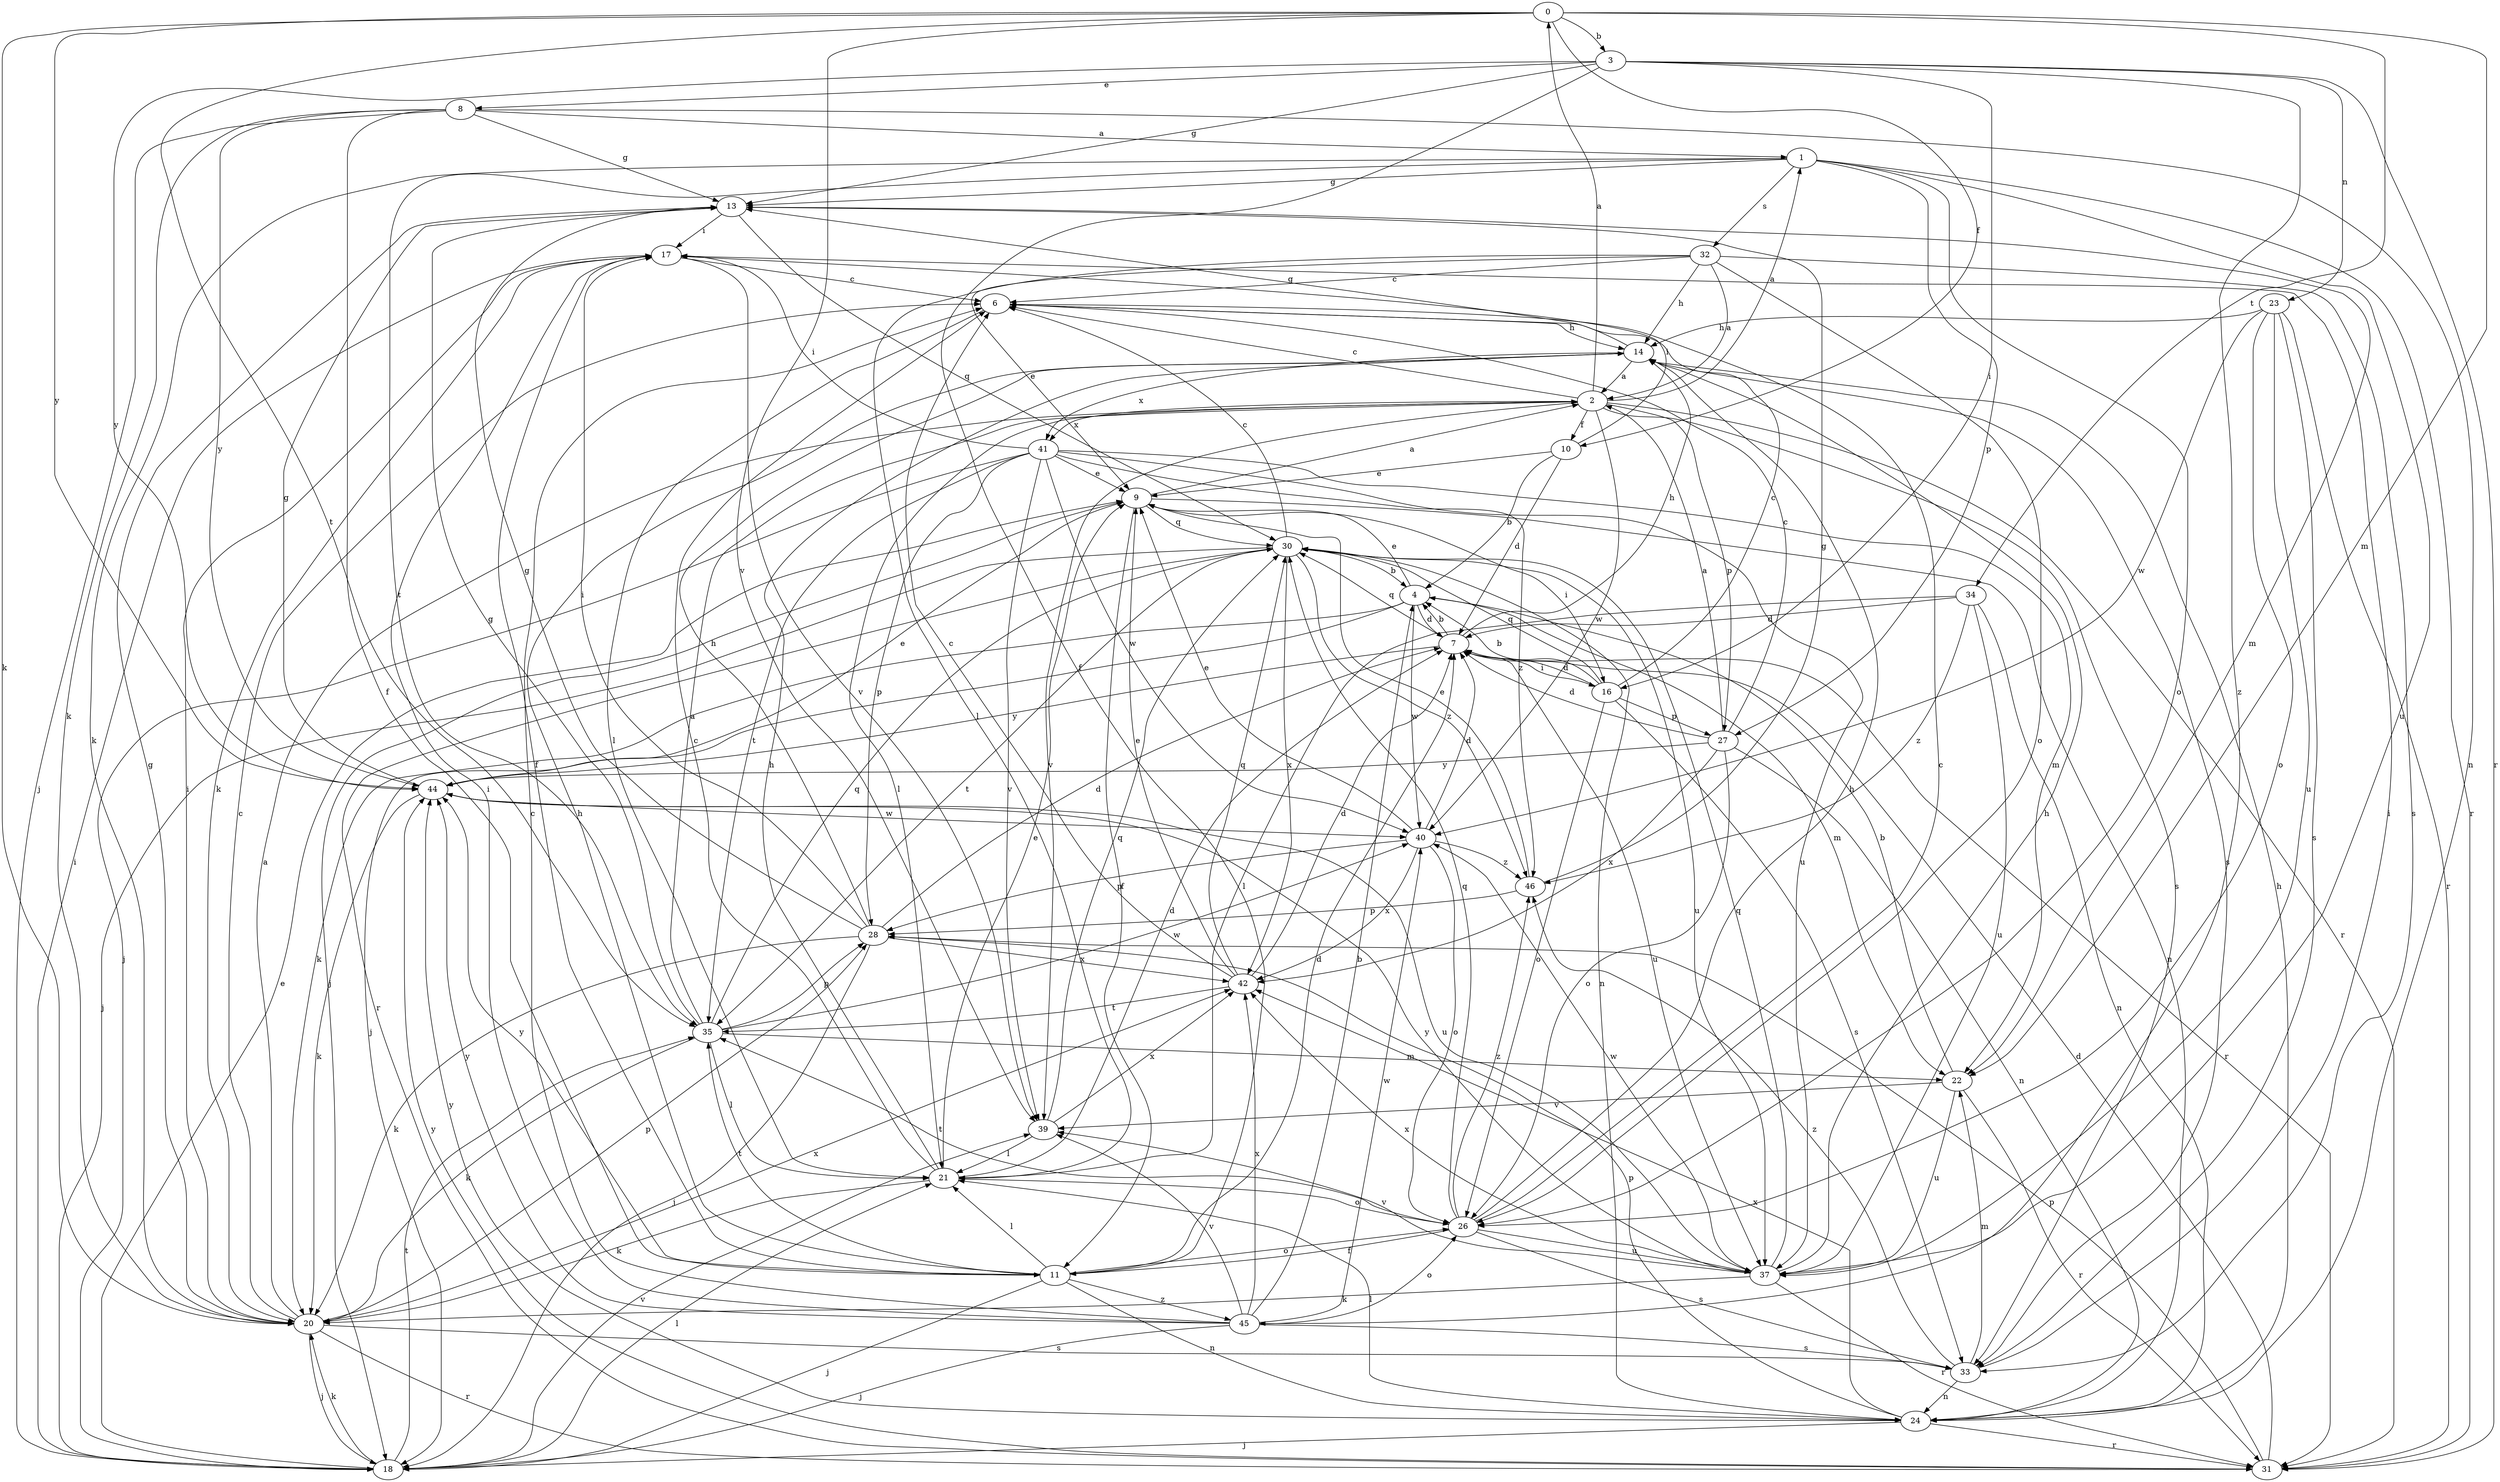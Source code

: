 strict digraph  {
0;
1;
2;
3;
4;
6;
7;
8;
9;
10;
11;
13;
14;
16;
17;
18;
20;
21;
22;
23;
24;
26;
27;
28;
30;
31;
32;
33;
34;
35;
37;
39;
40;
41;
42;
44;
45;
46;
0 -> 3  [label=b];
0 -> 10  [label=f];
0 -> 20  [label=k];
0 -> 22  [label=m];
0 -> 34  [label=t];
0 -> 35  [label=t];
0 -> 39  [label=v];
0 -> 44  [label=y];
1 -> 13  [label=g];
1 -> 20  [label=k];
1 -> 26  [label=o];
1 -> 27  [label=p];
1 -> 31  [label=r];
1 -> 32  [label=s];
1 -> 35  [label=t];
1 -> 37  [label=u];
2 -> 0  [label=a];
2 -> 1  [label=a];
2 -> 6  [label=c];
2 -> 10  [label=f];
2 -> 21  [label=l];
2 -> 27  [label=p];
2 -> 31  [label=r];
2 -> 33  [label=s];
2 -> 39  [label=v];
2 -> 40  [label=w];
2 -> 41  [label=x];
3 -> 8  [label=e];
3 -> 11  [label=f];
3 -> 13  [label=g];
3 -> 16  [label=i];
3 -> 23  [label=n];
3 -> 31  [label=r];
3 -> 44  [label=y];
3 -> 45  [label=z];
4 -> 7  [label=d];
4 -> 9  [label=e];
4 -> 18  [label=j];
4 -> 20  [label=k];
4 -> 22  [label=m];
4 -> 40  [label=w];
6 -> 14  [label=h];
6 -> 21  [label=l];
7 -> 4  [label=b];
7 -> 14  [label=h];
7 -> 16  [label=i];
7 -> 30  [label=q];
7 -> 31  [label=r];
7 -> 37  [label=u];
7 -> 44  [label=y];
8 -> 1  [label=a];
8 -> 11  [label=f];
8 -> 13  [label=g];
8 -> 18  [label=j];
8 -> 20  [label=k];
8 -> 24  [label=n];
8 -> 44  [label=y];
9 -> 2  [label=a];
9 -> 11  [label=f];
9 -> 16  [label=i];
9 -> 18  [label=j];
9 -> 24  [label=n];
9 -> 30  [label=q];
10 -> 4  [label=b];
10 -> 7  [label=d];
10 -> 9  [label=e];
10 -> 17  [label=i];
11 -> 7  [label=d];
11 -> 14  [label=h];
11 -> 18  [label=j];
11 -> 21  [label=l];
11 -> 24  [label=n];
11 -> 26  [label=o];
11 -> 35  [label=t];
11 -> 44  [label=y];
11 -> 45  [label=z];
13 -> 17  [label=i];
13 -> 22  [label=m];
13 -> 30  [label=q];
14 -> 2  [label=a];
14 -> 13  [label=g];
14 -> 33  [label=s];
14 -> 41  [label=x];
16 -> 4  [label=b];
16 -> 6  [label=c];
16 -> 7  [label=d];
16 -> 26  [label=o];
16 -> 27  [label=p];
16 -> 30  [label=q];
16 -> 33  [label=s];
17 -> 6  [label=c];
17 -> 11  [label=f];
17 -> 20  [label=k];
17 -> 39  [label=v];
18 -> 9  [label=e];
18 -> 17  [label=i];
18 -> 20  [label=k];
18 -> 21  [label=l];
18 -> 35  [label=t];
18 -> 39  [label=v];
20 -> 2  [label=a];
20 -> 6  [label=c];
20 -> 13  [label=g];
20 -> 17  [label=i];
20 -> 18  [label=j];
20 -> 28  [label=p];
20 -> 31  [label=r];
20 -> 33  [label=s];
20 -> 42  [label=x];
21 -> 6  [label=c];
21 -> 7  [label=d];
21 -> 9  [label=e];
21 -> 14  [label=h];
21 -> 20  [label=k];
21 -> 26  [label=o];
22 -> 4  [label=b];
22 -> 31  [label=r];
22 -> 37  [label=u];
22 -> 39  [label=v];
23 -> 14  [label=h];
23 -> 26  [label=o];
23 -> 31  [label=r];
23 -> 33  [label=s];
23 -> 37  [label=u];
23 -> 40  [label=w];
24 -> 14  [label=h];
24 -> 18  [label=j];
24 -> 21  [label=l];
24 -> 28  [label=p];
24 -> 31  [label=r];
24 -> 42  [label=x];
24 -> 44  [label=y];
26 -> 6  [label=c];
26 -> 11  [label=f];
26 -> 14  [label=h];
26 -> 30  [label=q];
26 -> 33  [label=s];
26 -> 35  [label=t];
26 -> 37  [label=u];
26 -> 46  [label=z];
27 -> 2  [label=a];
27 -> 6  [label=c];
27 -> 7  [label=d];
27 -> 24  [label=n];
27 -> 26  [label=o];
27 -> 42  [label=x];
27 -> 44  [label=y];
28 -> 7  [label=d];
28 -> 13  [label=g];
28 -> 14  [label=h];
28 -> 17  [label=i];
28 -> 18  [label=j];
28 -> 20  [label=k];
28 -> 42  [label=x];
30 -> 4  [label=b];
30 -> 6  [label=c];
30 -> 18  [label=j];
30 -> 24  [label=n];
30 -> 31  [label=r];
30 -> 35  [label=t];
30 -> 37  [label=u];
30 -> 42  [label=x];
30 -> 46  [label=z];
31 -> 7  [label=d];
31 -> 28  [label=p];
31 -> 44  [label=y];
32 -> 2  [label=a];
32 -> 6  [label=c];
32 -> 9  [label=e];
32 -> 14  [label=h];
32 -> 21  [label=l];
32 -> 26  [label=o];
32 -> 33  [label=s];
33 -> 17  [label=i];
33 -> 22  [label=m];
33 -> 24  [label=n];
33 -> 46  [label=z];
34 -> 7  [label=d];
34 -> 21  [label=l];
34 -> 24  [label=n];
34 -> 37  [label=u];
34 -> 46  [label=z];
35 -> 2  [label=a];
35 -> 13  [label=g];
35 -> 20  [label=k];
35 -> 21  [label=l];
35 -> 22  [label=m];
35 -> 28  [label=p];
35 -> 30  [label=q];
35 -> 40  [label=w];
37 -> 14  [label=h];
37 -> 20  [label=k];
37 -> 30  [label=q];
37 -> 31  [label=r];
37 -> 39  [label=v];
37 -> 40  [label=w];
37 -> 42  [label=x];
37 -> 44  [label=y];
39 -> 21  [label=l];
39 -> 30  [label=q];
39 -> 42  [label=x];
40 -> 7  [label=d];
40 -> 9  [label=e];
40 -> 26  [label=o];
40 -> 28  [label=p];
40 -> 42  [label=x];
40 -> 46  [label=z];
41 -> 9  [label=e];
41 -> 17  [label=i];
41 -> 18  [label=j];
41 -> 22  [label=m];
41 -> 28  [label=p];
41 -> 35  [label=t];
41 -> 37  [label=u];
41 -> 39  [label=v];
41 -> 40  [label=w];
41 -> 46  [label=z];
42 -> 6  [label=c];
42 -> 7  [label=d];
42 -> 9  [label=e];
42 -> 30  [label=q];
42 -> 35  [label=t];
44 -> 9  [label=e];
44 -> 13  [label=g];
44 -> 20  [label=k];
44 -> 37  [label=u];
44 -> 40  [label=w];
45 -> 4  [label=b];
45 -> 6  [label=c];
45 -> 17  [label=i];
45 -> 18  [label=j];
45 -> 26  [label=o];
45 -> 33  [label=s];
45 -> 39  [label=v];
45 -> 40  [label=w];
45 -> 42  [label=x];
45 -> 44  [label=y];
46 -> 9  [label=e];
46 -> 13  [label=g];
46 -> 28  [label=p];
}
